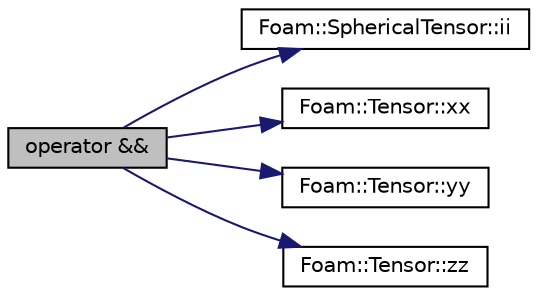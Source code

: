 digraph "operator &amp;&amp;"
{
  bgcolor="transparent";
  edge [fontname="Helvetica",fontsize="10",labelfontname="Helvetica",labelfontsize="10"];
  node [fontname="Helvetica",fontsize="10",shape=record];
  rankdir="LR";
  Node141590 [label="operator &&",height=0.2,width=0.4,color="black", fillcolor="grey75", style="filled", fontcolor="black"];
  Node141590 -> Node141591 [color="midnightblue",fontsize="10",style="solid",fontname="Helvetica"];
  Node141591 [label="Foam::SphericalTensor::ii",height=0.2,width=0.4,color="black",URL="$a29493.html#a8a6ef975bcb1f17d9cd0457417bcac47"];
  Node141590 -> Node141592 [color="midnightblue",fontsize="10",style="solid",fontname="Helvetica"];
  Node141592 [label="Foam::Tensor::xx",height=0.2,width=0.4,color="black",URL="$a28789.html#a1b97c7c1ed81b4fb23da8dcb71a8cd2a"];
  Node141590 -> Node141593 [color="midnightblue",fontsize="10",style="solid",fontname="Helvetica"];
  Node141593 [label="Foam::Tensor::yy",height=0.2,width=0.4,color="black",URL="$a28789.html#aba9d77023a5662b9c2d3639d5de555a0"];
  Node141590 -> Node141594 [color="midnightblue",fontsize="10",style="solid",fontname="Helvetica"];
  Node141594 [label="Foam::Tensor::zz",height=0.2,width=0.4,color="black",URL="$a28789.html#a831c4848d01bfcc8d717b7ef92f2cd4b"];
}
